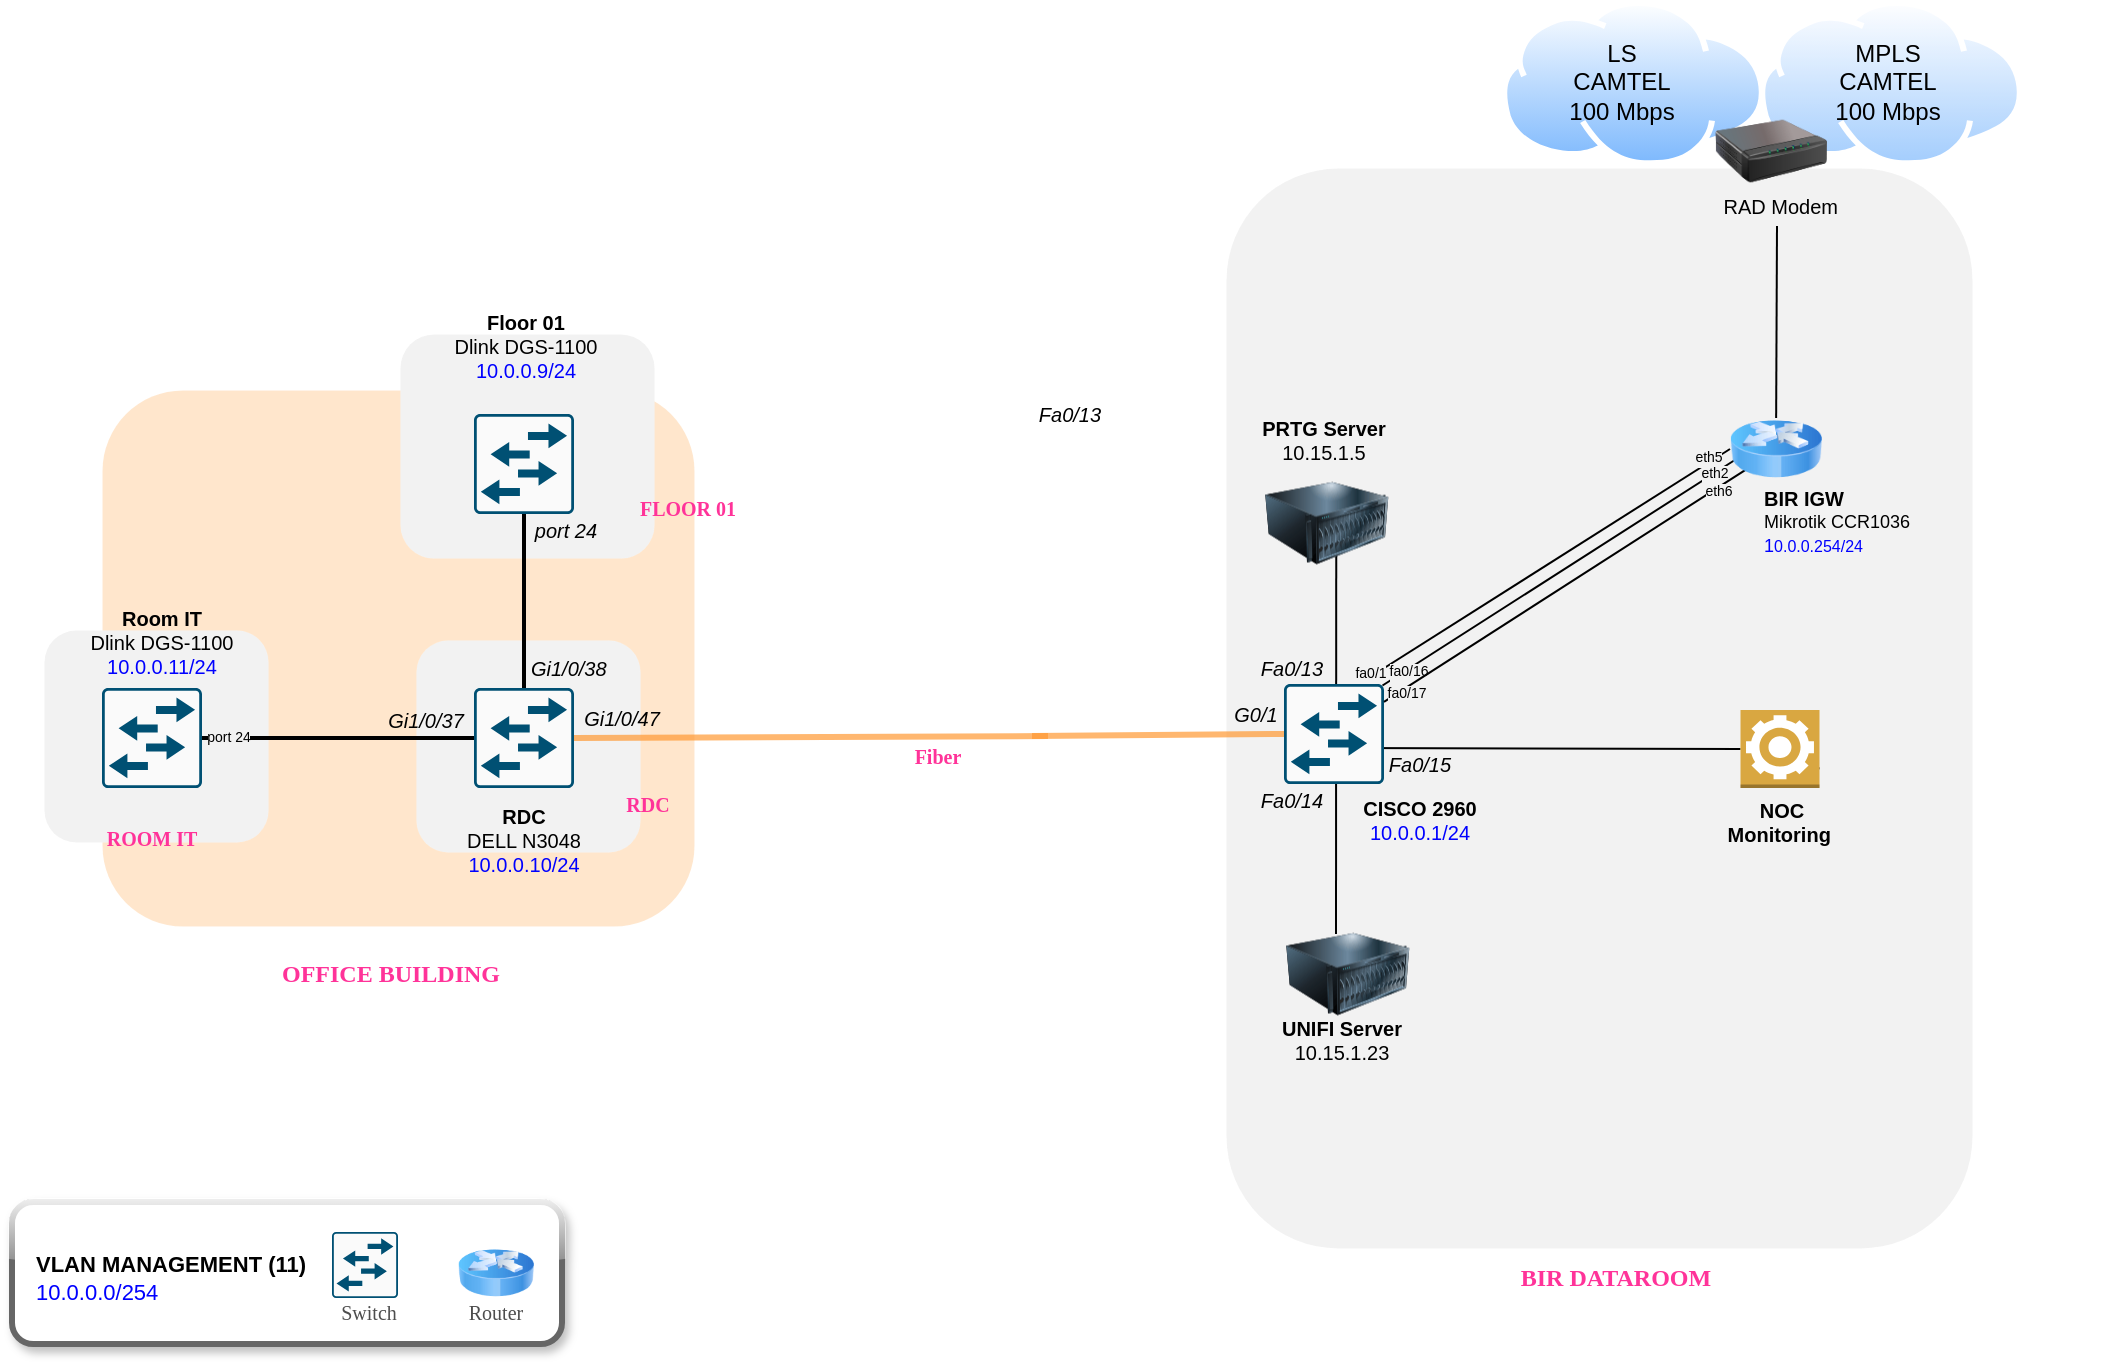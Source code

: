 <mxfile version="26.1.3">
  <diagram name="Page-1" id="kpc4kP29BTasqdvUUrHt">
    <mxGraphModel dx="700" dy="360" grid="1" gridSize="10" guides="1" tooltips="1" connect="1" arrows="1" fold="1" page="1" pageScale="1" pageWidth="1169" pageHeight="827" math="0" shadow="0">
      <root>
        <mxCell id="0" />
        <mxCell id="1" parent="0" />
        <mxCell id="B-XAu3GCHbLe1usWO87O-1" value="" style="rounded=1;whiteSpace=wrap;html=1;strokeWidth=0;fillColor=#FFE6CC;strokeColor=#FFFFFF;" vertex="1" parent="1">
          <mxGeometry x="95" y="315" width="296" height="268" as="geometry" />
        </mxCell>
        <mxCell id="B-XAu3GCHbLe1usWO87O-2" value="" style="rounded=1;whiteSpace=wrap;html=1;strokeWidth=0;fillColor=#F2F2F2;strokeColor=#FFFFFF;" vertex="1" parent="1">
          <mxGeometry x="657" y="204" width="373" height="540" as="geometry" />
        </mxCell>
        <mxCell id="B-XAu3GCHbLe1usWO87O-3" value="" style="rounded=1;whiteSpace=wrap;html=1;strokeWidth=0;fillColor=#F2F2F2;strokeColor=#FFFFFF;" vertex="1" parent="1">
          <mxGeometry x="252" y="440" width="112" height="106" as="geometry" />
        </mxCell>
        <mxCell id="B-XAu3GCHbLe1usWO87O-4" value="" style="rounded=1;whiteSpace=wrap;html=1;strokeWidth=0;fillColor=#F2F2F2;strokeColor=#FFFFFF;" vertex="1" parent="1">
          <mxGeometry x="66" y="435" width="112" height="106" as="geometry" />
        </mxCell>
        <mxCell id="B-XAu3GCHbLe1usWO87O-5" value="" style="rounded=1;whiteSpace=wrap;html=1;strokeWidth=0;fillColor=#F2F2F2;strokeColor=#FFFFFF;" vertex="1" parent="1">
          <mxGeometry x="244" y="287" width="127" height="112" as="geometry" />
        </mxCell>
        <mxCell id="B-XAu3GCHbLe1usWO87O-6" value="" style="image;aspect=fixed;perimeter=ellipsePerimeter;html=1;align=center;shadow=0;dashed=0;spacingTop=3;image=img/lib/active_directory/internet_cloud.svg;strokeWidth=5;imageBackground=none;imageBorder=none;opacity=70;rounded=1;" vertex="1" parent="1">
          <mxGeometry x="923.5" y="120" width="132" height="83.16" as="geometry" />
        </mxCell>
        <mxCell id="B-XAu3GCHbLe1usWO87O-7" value="" style="image;aspect=fixed;perimeter=ellipsePerimeter;html=1;align=center;shadow=0;dashed=0;spacingTop=3;image=img/lib/active_directory/internet_cloud.svg;rounded=1;" vertex="1" parent="1">
          <mxGeometry x="794.5" y="120" width="132" height="83.16" as="geometry" />
        </mxCell>
        <mxCell id="B-XAu3GCHbLe1usWO87O-8" value="" style="points=[[0.015,0.015,0],[0.985,0.015,0],[0.985,0.985,0],[0.015,0.985,0],[0.25,0,0],[0.5,0,0],[0.75,0,0],[1,0.25,0],[1,0.5,0],[1,0.75,0],[0.75,1,0],[0.5,1,0],[0.25,1,0],[0,0.75,0],[0,0.5,0],[0,0.25,0]];verticalLabelPosition=bottom;html=1;verticalAlign=top;aspect=fixed;align=center;pointerEvents=1;shape=mxgraph.cisco19.rect;prIcon=workgroup_switch;fillColor=#FAFAFA;strokeColor=#005073;rounded=1;" vertex="1" parent="1">
          <mxGeometry x="281" y="327" width="50" height="50" as="geometry" />
        </mxCell>
        <mxCell id="B-XAu3GCHbLe1usWO87O-9" style="edgeStyle=none;rounded=1;orthogonalLoop=1;jettySize=auto;html=1;exitX=0.5;exitY=1;exitDx=0;exitDy=0;exitPerimeter=0;entryX=0.5;entryY=0;entryDx=0;entryDy=0;entryPerimeter=0;endArrow=none;endFill=0;strokeWidth=2;" edge="1" parent="1" source="B-XAu3GCHbLe1usWO87O-8" target="B-XAu3GCHbLe1usWO87O-11">
          <mxGeometry relative="1" as="geometry" />
        </mxCell>
        <mxCell id="B-XAu3GCHbLe1usWO87O-10" style="edgeStyle=none;rounded=1;orthogonalLoop=1;jettySize=auto;html=1;exitX=0;exitY=0.5;exitDx=0;exitDy=0;exitPerimeter=0;entryX=1;entryY=0.5;entryDx=0;entryDy=0;entryPerimeter=0;endArrow=none;endFill=0;strokeWidth=2;" edge="1" parent="1" source="B-XAu3GCHbLe1usWO87O-12" target="B-XAu3GCHbLe1usWO87O-11">
          <mxGeometry relative="1" as="geometry">
            <mxPoint x="316" y="334" as="sourcePoint" />
            <mxPoint x="316" y="474" as="targetPoint" />
          </mxGeometry>
        </mxCell>
        <mxCell id="B-XAu3GCHbLe1usWO87O-64" value="&lt;font style=&quot;font-size: 7px;&quot;&gt;port 24&lt;/font&gt;" style="edgeLabel;html=1;align=center;verticalAlign=middle;resizable=0;points=[];labelBackgroundColor=#F2F2F2;" vertex="1" connectable="0" parent="B-XAu3GCHbLe1usWO87O-10">
          <mxGeometry x="-0.507" relative="1" as="geometry">
            <mxPoint x="5" y="-2" as="offset" />
          </mxGeometry>
        </mxCell>
        <mxCell id="B-XAu3GCHbLe1usWO87O-11" value="" style="points=[[0.015,0.015,0],[0.985,0.015,0],[0.985,0.985,0],[0.015,0.985,0],[0.25,0,0],[0.5,0,0],[0.75,0,0],[1,0.25,0],[1,0.5,0],[1,0.75,0],[0.75,1,0],[0.5,1,0],[0.25,1,0],[0,0.75,0],[0,0.5,0],[0,0.25,0]];verticalLabelPosition=bottom;html=1;verticalAlign=top;aspect=fixed;align=center;pointerEvents=1;shape=mxgraph.cisco19.rect;prIcon=workgroup_switch;fillColor=#FAFAFA;strokeColor=#005073;rounded=1;" vertex="1" parent="1">
          <mxGeometry x="281" y="464" width="50" height="50" as="geometry" />
        </mxCell>
        <mxCell id="B-XAu3GCHbLe1usWO87O-12" value="" style="points=[[0.015,0.015,0],[0.985,0.015,0],[0.985,0.985,0],[0.015,0.985,0],[0.25,0,0],[0.5,0,0],[0.75,0,0],[1,0.25,0],[1,0.5,0],[1,0.75,0],[0.75,1,0],[0.5,1,0],[0.25,1,0],[0,0.75,0],[0,0.5,0],[0,0.25,0]];verticalLabelPosition=bottom;html=1;verticalAlign=top;aspect=fixed;align=center;pointerEvents=1;shape=mxgraph.cisco19.rect;prIcon=workgroup_switch;fillColor=#FAFAFA;strokeColor=#005073;rounded=1;" vertex="1" parent="1">
          <mxGeometry x="95" y="464" width="50" height="50" as="geometry" />
        </mxCell>
        <mxCell id="B-XAu3GCHbLe1usWO87O-13" style="edgeStyle=none;rounded=1;orthogonalLoop=1;jettySize=auto;html=1;entryX=1;entryY=0.5;entryDx=0;entryDy=0;entryPerimeter=0;endArrow=none;endFill=0;exitX=0;exitY=0.5;exitDx=0;exitDy=0;strokeColor=#FF9933;strokeWidth=3;opacity=70;" edge="1" parent="1" target="B-XAu3GCHbLe1usWO87O-11">
          <mxGeometry relative="1" as="geometry">
            <mxPoint x="568" y="488" as="sourcePoint" />
            <mxPoint x="316" y="474" as="targetPoint" />
          </mxGeometry>
        </mxCell>
        <mxCell id="B-XAu3GCHbLe1usWO87O-14" value="MPLS CAMTEL&lt;br&gt;100 Mbps" style="text;strokeColor=none;align=center;fillColor=none;html=1;verticalAlign=middle;whiteSpace=wrap;rounded=1;" vertex="1" parent="1">
          <mxGeometry x="957.5" y="146" width="60" height="30" as="geometry" />
        </mxCell>
        <mxCell id="B-XAu3GCHbLe1usWO87O-15" value="LS CAMTEL&lt;br&gt;100 Mbps" style="text;strokeColor=none;align=center;fillColor=none;html=1;verticalAlign=middle;whiteSpace=wrap;rounded=1;" vertex="1" parent="1">
          <mxGeometry x="824.5" y="145.58" width="60" height="30" as="geometry" />
        </mxCell>
        <mxCell id="B-XAu3GCHbLe1usWO87O-16" value="&lt;b style=&quot;font-size: 10px;&quot;&gt;Room IT&lt;/b&gt;&lt;br style=&quot;font-size: 10px;&quot;&gt;Dlink DGS-1100&lt;br style=&quot;font-size: 10px;&quot;&gt;&lt;font color=&quot;#0000ff&quot; style=&quot;font-size: 10px;&quot;&gt;10.0.0.11/24&lt;/font&gt;" style="text;strokeColor=none;align=center;fillColor=none;html=1;verticalAlign=middle;whiteSpace=wrap;rounded=1;fontSize=10;" vertex="1" parent="1">
          <mxGeometry x="68" y="426" width="114" height="30" as="geometry" />
        </mxCell>
        <mxCell id="B-XAu3GCHbLe1usWO87O-17" value="&lt;b&gt;RDC&lt;/b&gt;&lt;br style=&quot;font-size: 10px;&quot;&gt;DELL N3048&lt;br style=&quot;font-size: 10px;&quot;&gt;&lt;font color=&quot;#0000ff&quot; style=&quot;font-size: 10px;&quot;&gt;10.0.0.10/24&lt;/font&gt;" style="text;strokeColor=none;align=center;fillColor=none;html=1;verticalAlign=middle;whiteSpace=wrap;rounded=1;fontSize=10;" vertex="1" parent="1">
          <mxGeometry x="249" y="525" width="114" height="30" as="geometry" />
        </mxCell>
        <mxCell id="B-XAu3GCHbLe1usWO87O-19" value="&lt;b&gt;Floor 01&lt;/b&gt;&lt;br style=&quot;font-size: 10px;&quot;&gt;Dlink DGS-1100&lt;br style=&quot;font-size: 10px;&quot;&gt;&lt;font color=&quot;#0000ff&quot; style=&quot;font-size: 10px;&quot;&gt;10.0.0.9/24&lt;/font&gt;" style="text;strokeColor=none;align=center;fillColor=none;html=1;verticalAlign=middle;whiteSpace=wrap;rounded=1;fontSize=10;" vertex="1" parent="1">
          <mxGeometry x="250" y="278" width="114" height="30" as="geometry" />
        </mxCell>
        <mxCell id="B-XAu3GCHbLe1usWO87O-20" value="&lt;i&gt;Gi1/0/37&lt;/i&gt;" style="text;strokeColor=none;align=center;fillColor=none;html=1;verticalAlign=middle;whiteSpace=wrap;rounded=1;fontSize=10;" vertex="1" parent="1">
          <mxGeometry x="234" y="472" width="46" height="15" as="geometry" />
        </mxCell>
        <mxCell id="B-XAu3GCHbLe1usWO87O-21" value="&lt;i&gt;Gi1/0/47&lt;/i&gt;" style="text;strokeColor=none;align=center;fillColor=none;html=1;verticalAlign=middle;whiteSpace=wrap;rounded=1;fontSize=10;" vertex="1" parent="1">
          <mxGeometry x="332" y="471" width="46" height="15" as="geometry" />
        </mxCell>
        <mxCell id="B-XAu3GCHbLe1usWO87O-22" value="&lt;i&gt;port 24&lt;/i&gt;" style="text;strokeColor=none;align=center;fillColor=none;html=1;verticalAlign=middle;whiteSpace=wrap;rounded=1;fontSize=10;" vertex="1" parent="1">
          <mxGeometry x="304" y="377" width="46" height="15" as="geometry" />
        </mxCell>
        <mxCell id="B-XAu3GCHbLe1usWO87O-23" value="&lt;b&gt;PRTG Server&lt;br&gt;&lt;/b&gt;10.15.1.5" style="text;strokeColor=none;align=center;fillColor=none;html=1;verticalAlign=middle;whiteSpace=wrap;rounded=1;fontSize=10;" vertex="1" parent="1">
          <mxGeometry x="649" y="325" width="114" height="30" as="geometry" />
        </mxCell>
        <mxCell id="B-XAu3GCHbLe1usWO87O-24" value="&lt;i&gt;&amp;nbsp;Gi1/0/38&lt;/i&gt;" style="text;strokeColor=none;align=center;fillColor=none;html=1;verticalAlign=middle;whiteSpace=wrap;rounded=1;fontSize=10;" vertex="1" parent="1">
          <mxGeometry x="304" y="446" width="46" height="15" as="geometry" />
        </mxCell>
        <mxCell id="B-XAu3GCHbLe1usWO87O-25" value="&lt;i&gt;Fa0/13&lt;/i&gt;" style="text;strokeColor=none;align=center;fillColor=none;html=1;verticalAlign=middle;whiteSpace=wrap;rounded=1;fontSize=10;" vertex="1" parent="1">
          <mxGeometry x="555.75" y="319" width="46" height="15" as="geometry" />
        </mxCell>
        <mxCell id="B-XAu3GCHbLe1usWO87O-27" value="&lt;br style=&quot;font-size: 10px;&quot;&gt;&lt;div style=&quot;&quot;&gt;&lt;b&gt;BIR IGW&lt;/b&gt;&lt;/div&gt;&lt;div style=&quot;font-size: 9px;&quot;&gt;&lt;span style=&quot;background-color: initial;&quot;&gt;Mikrotik CCR1036&lt;/span&gt;&lt;/div&gt;&lt;font color=&quot;#0000ff&quot; style=&quot;font-size: 8px;&quot;&gt;&lt;font style=&quot;font-size: 9px;&quot;&gt;1&lt;/font&gt;&lt;font style=&quot;font-size: 8px;&quot;&gt;&lt;font style=&quot;font-size: 8px;&quot;&gt;0.0.0.254/24&amp;nbsp;&lt;br&gt;&lt;/font&gt;&lt;/font&gt;&lt;/font&gt;" style="text;strokeColor=none;align=left;fillColor=none;html=1;verticalAlign=middle;whiteSpace=wrap;rounded=1;fontSize=10;" vertex="1" parent="1">
          <mxGeometry x="923.5" y="360" width="174.5" height="30" as="geometry" />
        </mxCell>
        <mxCell id="B-XAu3GCHbLe1usWO87O-28" value="&lt;b&gt;UNIFI Server&lt;br&gt;&lt;/b&gt;10.15.1.23" style="text;strokeColor=none;align=center;fillColor=none;html=1;verticalAlign=middle;whiteSpace=wrap;rounded=1;fontSize=10;" vertex="1" parent="1">
          <mxGeometry x="657.5" y="624.5" width="114" height="30" as="geometry" />
        </mxCell>
        <mxCell id="B-XAu3GCHbLe1usWO87O-29" value="" style="image;html=1;image=img/lib/clip_art/networking/Print_Server_128x128.png;rounded=1;" vertex="1" parent="1">
          <mxGeometry x="901.5" y="164" width="56" height="63" as="geometry" />
        </mxCell>
        <mxCell id="B-XAu3GCHbLe1usWO87O-30" style="edgeStyle=none;rounded=1;orthogonalLoop=1;jettySize=auto;html=1;endArrow=none;endFill=0;" edge="1" parent="1" target="B-XAu3GCHbLe1usWO87O-62">
          <mxGeometry relative="1" as="geometry">
            <mxPoint x="932.5" y="233" as="sourcePoint" />
            <mxPoint x="932.5" y="317" as="targetPoint" />
          </mxGeometry>
        </mxCell>
        <mxCell id="B-XAu3GCHbLe1usWO87O-31" value="RAD Modem" style="text;strokeColor=none;align=right;fillColor=none;html=1;verticalAlign=middle;whiteSpace=wrap;rounded=1;fontSize=10;" vertex="1" parent="1">
          <mxGeometry x="851" y="208" width="114" height="30" as="geometry" />
        </mxCell>
        <mxCell id="B-XAu3GCHbLe1usWO87O-32" value="&lt;b&gt;ROOM IT&lt;/b&gt;" style="text;strokeColor=none;align=center;fillColor=none;html=1;verticalAlign=middle;whiteSpace=wrap;rounded=1;fontSize=10;fontFamily=Verdana;fontColor=#FF3399;" vertex="1" parent="1">
          <mxGeometry x="63" y="524" width="114" height="30" as="geometry" />
        </mxCell>
        <mxCell id="B-XAu3GCHbLe1usWO87O-33" value="&lt;b&gt;RDC&lt;/b&gt;" style="text;strokeColor=none;align=center;fillColor=none;html=1;verticalAlign=middle;whiteSpace=wrap;rounded=1;fontSize=10;fontFamily=Verdana;fontColor=#FF3399;" vertex="1" parent="1">
          <mxGeometry x="311" y="507" width="114" height="30" as="geometry" />
        </mxCell>
        <mxCell id="B-XAu3GCHbLe1usWO87O-34" value="&lt;b&gt;FLOOR 01&lt;/b&gt;" style="text;strokeColor=none;align=center;fillColor=none;html=1;verticalAlign=middle;whiteSpace=wrap;rounded=1;fontSize=10;fontFamily=Verdana;fontColor=#FF3399;" vertex="1" parent="1">
          <mxGeometry x="331" y="359" width="114" height="30" as="geometry" />
        </mxCell>
        <mxCell id="B-XAu3GCHbLe1usWO87O-35" value="&lt;b style=&quot;font-size: 12px;&quot;&gt;BIR DATAROOM&lt;/b&gt;" style="text;strokeColor=none;align=center;fillColor=none;html=1;verticalAlign=middle;whiteSpace=wrap;rounded=1;fontSize=12;fontFamily=Verdana;fontColor=#FF3399;" vertex="1" parent="1">
          <mxGeometry x="794.5" y="744" width="114" height="30" as="geometry" />
        </mxCell>
        <mxCell id="B-XAu3GCHbLe1usWO87O-36" value="&lt;b style=&quot;font-size: 12px;&quot;&gt;OFFICE BUILDING&amp;nbsp;&lt;/b&gt;" style="text;strokeColor=none;align=center;fillColor=none;html=1;verticalAlign=middle;whiteSpace=wrap;rounded=1;fontSize=12;fontFamily=Verdana;fontColor=#FF3399;" vertex="1" parent="1">
          <mxGeometry x="183.5" y="592" width="114" height="30" as="geometry" />
        </mxCell>
        <mxCell id="B-XAu3GCHbLe1usWO87O-37" value="" style="edgeStyle=none;rounded=1;orthogonalLoop=1;jettySize=auto;html=1;entryX=1;entryY=0.5;entryDx=0;entryDy=0;entryPerimeter=0;endArrow=none;endFill=0;exitX=0;exitY=0.5;exitDx=0;exitDy=0;strokeColor=#FF9933;strokeWidth=3;opacity=70;" edge="1" parent="1" source="B-XAu3GCHbLe1usWO87O-57">
          <mxGeometry relative="1" as="geometry">
            <mxPoint x="818" y="489" as="sourcePoint" />
            <mxPoint x="560" y="488" as="targetPoint" />
          </mxGeometry>
        </mxCell>
        <mxCell id="B-XAu3GCHbLe1usWO87O-38" value="&lt;i&gt;G0/1&lt;/i&gt;" style="text;strokeColor=none;align=center;fillColor=none;html=1;verticalAlign=middle;whiteSpace=wrap;rounded=1;fontSize=10;" vertex="1" parent="1">
          <mxGeometry x="649" y="469" width="46" height="15" as="geometry" />
        </mxCell>
        <mxCell id="B-XAu3GCHbLe1usWO87O-39" value="" style="rounded=1;whiteSpace=wrap;html=1;shadow=1;glass=1;strokeWidth=3;strokeColor=#666666;" vertex="1" parent="1">
          <mxGeometry x="50" y="721" width="275" height="71" as="geometry" />
        </mxCell>
        <mxCell id="B-XAu3GCHbLe1usWO87O-40" value="" style="image;html=1;image=img/lib/clip_art/networking/Router_Icon_128x128.png;rounded=1;" vertex="1" parent="1">
          <mxGeometry x="273" y="734.5" width="38" height="44" as="geometry" />
        </mxCell>
        <mxCell id="B-XAu3GCHbLe1usWO87O-41" value="&lt;span&gt;Router&lt;/span&gt;" style="text;strokeColor=none;align=center;fillColor=none;html=1;verticalAlign=middle;whiteSpace=wrap;rounded=1;fontSize=10;fontFamily=Verdana;fontColor=#4D4D4D;fontStyle=0;" vertex="1" parent="1">
          <mxGeometry x="266" y="770" width="52" height="12" as="geometry" />
        </mxCell>
        <mxCell id="B-XAu3GCHbLe1usWO87O-42" value="" style="points=[[0.015,0.015,0],[0.985,0.015,0],[0.985,0.985,0],[0.015,0.985,0],[0.25,0,0],[0.5,0,0],[0.75,0,0],[1,0.25,0],[1,0.5,0],[1,0.75,0],[0.75,1,0],[0.5,1,0],[0.25,1,0],[0,0.75,0],[0,0.5,0],[0,0.25,0]];verticalLabelPosition=bottom;html=1;verticalAlign=top;aspect=fixed;align=center;pointerEvents=1;shape=mxgraph.cisco19.rect;prIcon=workgroup_switch;fillColor=#FAFAFA;strokeColor=#005073;rounded=1;" vertex="1" parent="1">
          <mxGeometry x="210" y="736" width="33" height="33" as="geometry" />
        </mxCell>
        <mxCell id="B-XAu3GCHbLe1usWO87O-43" value="&lt;span&gt;Switch&lt;/span&gt;" style="text;strokeColor=none;align=center;fillColor=none;html=1;verticalAlign=middle;whiteSpace=wrap;rounded=1;fontSize=10;fontFamily=Verdana;fontColor=#4D4D4D;fontStyle=0;" vertex="1" parent="1">
          <mxGeometry x="198" y="770" width="61" height="12" as="geometry" />
        </mxCell>
        <mxCell id="B-XAu3GCHbLe1usWO87O-44" value="&lt;b&gt;NOC&lt;br&gt;Monitoring&amp;nbsp;&lt;br&gt;&lt;/b&gt;" style="text;strokeColor=none;align=center;fillColor=none;html=1;verticalAlign=middle;whiteSpace=wrap;rounded=1;fontSize=10;" vertex="1" parent="1">
          <mxGeometry x="878" y="516" width="114" height="30" as="geometry" />
        </mxCell>
        <mxCell id="B-XAu3GCHbLe1usWO87O-45" value="&lt;i&gt;Fa0/15&lt;/i&gt;" style="text;strokeColor=none;align=center;fillColor=none;html=1;verticalAlign=middle;whiteSpace=wrap;rounded=1;fontSize=10;" vertex="1" parent="1">
          <mxGeometry x="731" y="494" width="46" height="15" as="geometry" />
        </mxCell>
        <mxCell id="B-XAu3GCHbLe1usWO87O-46" value="" style="edgeStyle=none;rounded=1;orthogonalLoop=1;jettySize=auto;html=1;endArrow=none;endFill=0;exitX=1;exitY=0.75;exitDx=0;exitDy=0;exitPerimeter=0;entryX=0.721;entryY=0.547;entryDx=0;entryDy=0;entryPerimeter=0;" edge="1" parent="1" source="B-XAu3GCHbLe1usWO87O-56" target="B-XAu3GCHbLe1usWO87O-2">
          <mxGeometry relative="1" as="geometry">
            <mxPoint x="861" y="496" as="sourcePoint" />
            <mxPoint x="889" y="635" as="targetPoint" />
          </mxGeometry>
        </mxCell>
        <mxCell id="B-XAu3GCHbLe1usWO87O-47" value="&lt;b style=&quot;font-size: 11px;&quot;&gt;VLAN MANAGEMENT (11)&lt;/b&gt;&lt;br style=&quot;font-size: 11px;&quot;&gt;&lt;font color=&quot;#0000ff&quot; style=&quot;font-size: 11px;&quot;&gt;10.0.0.0/254&lt;/font&gt;" style="text;strokeColor=none;align=left;fillColor=none;html=1;verticalAlign=middle;whiteSpace=wrap;rounded=1;fontSize=11;" vertex="1" parent="1">
          <mxGeometry x="60" y="744" width="146" height="30" as="geometry" />
        </mxCell>
        <mxCell id="B-XAu3GCHbLe1usWO87O-48" value="" style="edgeStyle=none;rounded=1;orthogonalLoop=1;jettySize=auto;html=1;endArrow=none;endFill=0;exitX=0.75;exitY=0;exitDx=0;exitDy=0;entryX=0;entryY=0.5;entryDx=0;entryDy=0;strokeWidth=1;exitPerimeter=0;" edge="1" parent="1" source="B-XAu3GCHbLe1usWO87O-57" target="B-XAu3GCHbLe1usWO87O-62">
          <mxGeometry relative="1" as="geometry">
            <mxPoint x="736" y="454" as="sourcePoint" />
            <mxPoint x="908" y="446.838" as="targetPoint" />
          </mxGeometry>
        </mxCell>
        <mxCell id="B-XAu3GCHbLe1usWO87O-65" value="fa0/1" style="edgeLabel;html=1;align=center;verticalAlign=middle;resizable=0;points=[];fontSize=7;labelBackgroundColor=#F2F2F2;" vertex="1" connectable="0" parent="B-XAu3GCHbLe1usWO87O-48">
          <mxGeometry x="-0.865" relative="1" as="geometry">
            <mxPoint x="-7" y="3" as="offset" />
          </mxGeometry>
        </mxCell>
        <mxCell id="B-XAu3GCHbLe1usWO87O-67" value="eth5" style="edgeLabel;html=1;align=center;verticalAlign=middle;resizable=0;points=[];labelBackgroundColor=#F2F2F2;fontSize=7;" vertex="1" connectable="0" parent="B-XAu3GCHbLe1usWO87O-48">
          <mxGeometry x="0.91" y="1" relative="1" as="geometry">
            <mxPoint x="-2" as="offset" />
          </mxGeometry>
        </mxCell>
        <mxCell id="B-XAu3GCHbLe1usWO87O-49" value="&lt;i&gt;Fa0/13&lt;/i&gt;" style="text;strokeColor=none;align=center;fillColor=none;html=1;verticalAlign=middle;whiteSpace=wrap;rounded=1;fontSize=10;" vertex="1" parent="1">
          <mxGeometry x="667" y="446" width="46" height="15" as="geometry" />
        </mxCell>
        <mxCell id="B-XAu3GCHbLe1usWO87O-50" value="&lt;b&gt;Fiber&lt;/b&gt;" style="text;strokeColor=none;align=center;fillColor=none;html=1;verticalAlign=middle;whiteSpace=wrap;rounded=1;fontSize=10;fontFamily=Verdana;fontColor=#FF3399;" vertex="1" parent="1">
          <mxGeometry x="456.25" y="483" width="114" height="30" as="geometry" />
        </mxCell>
        <mxCell id="B-XAu3GCHbLe1usWO87O-51" value="" style="edgeStyle=none;rounded=1;orthogonalLoop=1;jettySize=auto;html=1;endArrow=none;endFill=0;" edge="1" parent="1">
          <mxGeometry relative="1" as="geometry">
            <mxPoint x="712.13" y="377" as="sourcePoint" />
            <mxPoint x="712" y="587" as="targetPoint" />
          </mxGeometry>
        </mxCell>
        <mxCell id="B-XAu3GCHbLe1usWO87O-52" value="" style="image;html=1;image=img/lib/clip_art/computers/Server_128x128.png;rounded=1;" vertex="1" parent="1">
          <mxGeometry x="687" y="572.5" width="62" height="69" as="geometry" />
        </mxCell>
        <mxCell id="B-XAu3GCHbLe1usWO87O-53" value="" style="image;html=1;image=img/lib/clip_art/computers/Server_128x128.png;rounded=1;" vertex="1" parent="1">
          <mxGeometry x="676.5" y="347" width="62" height="69" as="geometry" />
        </mxCell>
        <mxCell id="B-XAu3GCHbLe1usWO87O-54" value="&lt;i&gt;Fa0/14&lt;/i&gt;" style="text;strokeColor=none;align=center;fillColor=none;html=1;verticalAlign=middle;whiteSpace=wrap;rounded=1;fontSize=10;" vertex="1" parent="1">
          <mxGeometry x="666.5" y="512" width="46" height="15" as="geometry" />
        </mxCell>
        <mxCell id="B-XAu3GCHbLe1usWO87O-55" value="" style="edgeStyle=none;rounded=1;orthogonalLoop=1;jettySize=auto;html=1;endArrow=none;endFill=0;exitX=0.62;exitY=0.64;exitDx=0;exitDy=0;exitPerimeter=0;" edge="1" parent="1" source="B-XAu3GCHbLe1usWO87O-57" target="B-XAu3GCHbLe1usWO87O-56">
          <mxGeometry relative="1" as="geometry">
            <mxPoint x="736" y="500" as="sourcePoint" />
            <mxPoint x="926" y="499" as="targetPoint" />
          </mxGeometry>
        </mxCell>
        <mxCell id="B-XAu3GCHbLe1usWO87O-56" value="" style="outlineConnect=0;dashed=0;verticalLabelPosition=bottom;verticalAlign=top;align=center;html=1;shape=mxgraph.aws3.worker;fillColor=#D9A741;gradientColor=none;" vertex="1" parent="1">
          <mxGeometry x="914.25" y="475" width="39.5" height="39" as="geometry" />
        </mxCell>
        <mxCell id="B-XAu3GCHbLe1usWO87O-57" value="" style="points=[[0.015,0.015,0],[0.985,0.015,0],[0.985,0.985,0],[0.015,0.985,0],[0.25,0,0],[0.5,0,0],[0.75,0,0],[1,0.25,0],[1,0.5,0],[1,0.75,0],[0.75,1,0],[0.5,1,0],[0.25,1,0],[0,0.75,0],[0,0.5,0],[0,0.25,0]];verticalLabelPosition=bottom;html=1;verticalAlign=top;aspect=fixed;align=center;pointerEvents=1;shape=mxgraph.cisco19.rect;prIcon=workgroup_switch;fillColor=#FAFAFA;strokeColor=#005073;rounded=1;" vertex="1" parent="1">
          <mxGeometry x="686" y="462" width="50" height="50" as="geometry" />
        </mxCell>
        <mxCell id="B-XAu3GCHbLe1usWO87O-60" value="" style="edgeStyle=none;rounded=1;orthogonalLoop=1;jettySize=auto;html=1;endArrow=none;endFill=0;exitX=0.985;exitY=0.015;exitDx=0;exitDy=0;exitPerimeter=0;entryX=0.091;entryY=0.641;entryDx=0;entryDy=0;entryPerimeter=0;" edge="1" parent="1" source="B-XAu3GCHbLe1usWO87O-57" target="B-XAu3GCHbLe1usWO87O-62">
          <mxGeometry relative="1" as="geometry">
            <mxPoint x="753.48" y="458.83" as="sourcePoint" />
            <mxPoint x="916.5" y="362" as="targetPoint" />
          </mxGeometry>
        </mxCell>
        <mxCell id="B-XAu3GCHbLe1usWO87O-68" value="eth2" style="edgeLabel;html=1;align=center;verticalAlign=middle;resizable=0;points=[];labelBackgroundColor=#F2F2F2;fontSize=7;" vertex="1" connectable="0" parent="B-XAu3GCHbLe1usWO87O-60">
          <mxGeometry x="0.859" relative="1" as="geometry">
            <mxPoint as="offset" />
          </mxGeometry>
        </mxCell>
        <mxCell id="B-XAu3GCHbLe1usWO87O-69" value="fa0/16" style="edgeLabel;html=1;align=center;verticalAlign=middle;resizable=0;points=[];fontSize=7;labelBackgroundColor=#F2F2F2;" vertex="1" connectable="0" parent="B-XAu3GCHbLe1usWO87O-60">
          <mxGeometry x="-0.928" relative="1" as="geometry">
            <mxPoint x="6" y="-3" as="offset" />
          </mxGeometry>
        </mxCell>
        <mxCell id="B-XAu3GCHbLe1usWO87O-63" value="&lt;br style=&quot;font-size: 10px;&quot;&gt;&lt;b&gt;CISCO 2960&lt;br style=&quot;font-size: 10px;&quot;&gt;&lt;/b&gt;&lt;font color=&quot;#0000ff&quot; style=&quot;font-size: 10px;&quot;&gt;10.0.0.1/24&lt;/font&gt;" style="text;strokeColor=none;align=center;fillColor=none;html=1;verticalAlign=middle;whiteSpace=wrap;rounded=1;fontSize=10;" vertex="1" parent="1">
          <mxGeometry x="697" y="509" width="114" height="30" as="geometry" />
        </mxCell>
        <mxCell id="B-XAu3GCHbLe1usWO87O-70" value="" style="edgeStyle=none;rounded=1;orthogonalLoop=1;jettySize=auto;html=1;endArrow=none;endFill=0;entryX=0.674;entryY=0.355;entryDx=0;entryDy=0;entryPerimeter=0;" edge="1" parent="1" source="B-XAu3GCHbLe1usWO87O-57" target="B-XAu3GCHbLe1usWO87O-62">
          <mxGeometry relative="1" as="geometry">
            <mxPoint x="739" y="468" as="sourcePoint" />
            <mxPoint x="917" y="354" as="targetPoint" />
          </mxGeometry>
        </mxCell>
        <mxCell id="B-XAu3GCHbLe1usWO87O-71" value="eth6" style="edgeLabel;html=1;align=center;verticalAlign=middle;resizable=0;points=[];labelBackgroundColor=#F2F2F2;fontSize=7;" vertex="1" connectable="0" parent="B-XAu3GCHbLe1usWO87O-70">
          <mxGeometry x="0.859" relative="1" as="geometry">
            <mxPoint x="-23" y="17" as="offset" />
          </mxGeometry>
        </mxCell>
        <mxCell id="B-XAu3GCHbLe1usWO87O-72" value="fa0/17" style="edgeLabel;html=1;align=center;verticalAlign=middle;resizable=0;points=[];fontSize=7;labelBackgroundColor=#F2F2F2;" vertex="1" connectable="0" parent="B-XAu3GCHbLe1usWO87O-70">
          <mxGeometry x="-0.928" relative="1" as="geometry">
            <mxPoint x="4" as="offset" />
          </mxGeometry>
        </mxCell>
        <mxCell id="B-XAu3GCHbLe1usWO87O-62" value="" style="image;html=1;image=img/lib/clip_art/networking/Router_Icon_128x128.png;rounded=1;" vertex="1" parent="1">
          <mxGeometry x="909" y="329" width="46" height="31" as="geometry" />
        </mxCell>
      </root>
    </mxGraphModel>
  </diagram>
</mxfile>
